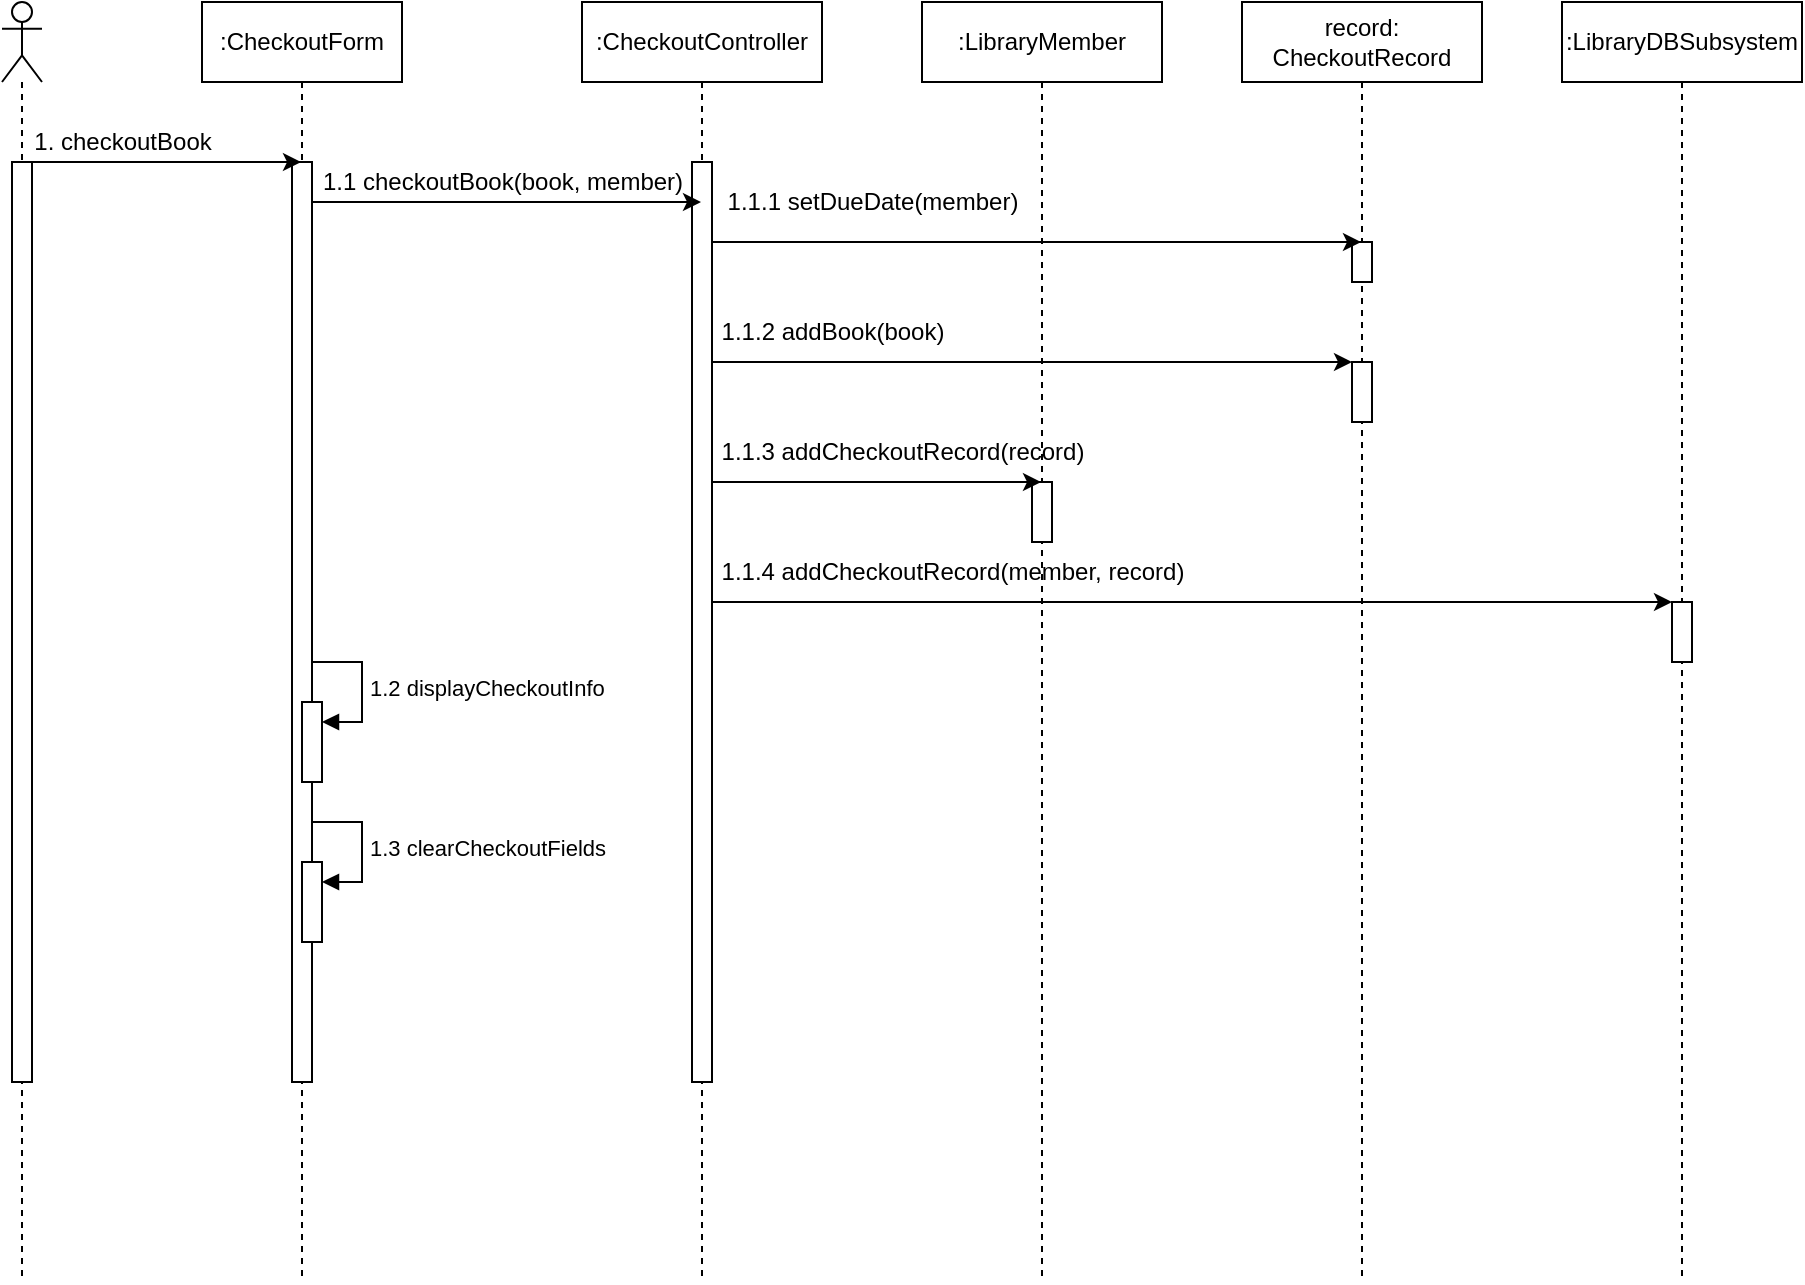 <mxfile version="20.8.23" type="device"><diagram id="7L-9q9wSxoPuMvvgaa16" name="Page-1"><mxGraphModel dx="1194" dy="716" grid="1" gridSize="10" guides="1" tooltips="1" connect="1" arrows="1" fold="1" page="1" pageScale="1" pageWidth="850" pageHeight="1100" math="0" shadow="0"><root><mxCell id="0"/><mxCell id="1" parent="0"/><mxCell id="CeP9ZcYIE4jAismD4_qO-4" value=":CheckoutForm" style="shape=umlLifeline;perimeter=lifelinePerimeter;whiteSpace=wrap;html=1;container=1;dropTarget=0;collapsible=0;recursiveResize=0;outlineConnect=0;portConstraint=eastwest;newEdgeStyle={&quot;edgeStyle&quot;:&quot;elbowEdgeStyle&quot;,&quot;elbow&quot;:&quot;vertical&quot;,&quot;curved&quot;:0,&quot;rounded&quot;:0};" vertex="1" parent="1"><mxGeometry x="200" y="80" width="100" height="640" as="geometry"/></mxCell><mxCell id="CeP9ZcYIE4jAismD4_qO-13" value="" style="html=1;points=[];perimeter=orthogonalPerimeter;outlineConnect=0;targetShapes=umlLifeline;portConstraint=eastwest;newEdgeStyle={&quot;edgeStyle&quot;:&quot;elbowEdgeStyle&quot;,&quot;elbow&quot;:&quot;vertical&quot;,&quot;curved&quot;:0,&quot;rounded&quot;:0};" vertex="1" parent="CeP9ZcYIE4jAismD4_qO-4"><mxGeometry x="45" y="80" width="10" height="460" as="geometry"/></mxCell><mxCell id="CeP9ZcYIE4jAismD4_qO-26" value="" style="html=1;points=[];perimeter=orthogonalPerimeter;outlineConnect=0;targetShapes=umlLifeline;portConstraint=eastwest;newEdgeStyle={&quot;edgeStyle&quot;:&quot;elbowEdgeStyle&quot;,&quot;elbow&quot;:&quot;vertical&quot;,&quot;curved&quot;:0,&quot;rounded&quot;:0};" vertex="1" parent="CeP9ZcYIE4jAismD4_qO-4"><mxGeometry x="50" y="350" width="10" height="40" as="geometry"/></mxCell><mxCell id="CeP9ZcYIE4jAismD4_qO-27" value="1.2 displayCheckoutInfo" style="html=1;align=left;spacingLeft=2;endArrow=block;rounded=0;edgeStyle=orthogonalEdgeStyle;curved=0;rounded=0;" edge="1" target="CeP9ZcYIE4jAismD4_qO-26" parent="CeP9ZcYIE4jAismD4_qO-4"><mxGeometry relative="1" as="geometry"><mxPoint x="55" y="330" as="sourcePoint"/><Array as="points"><mxPoint x="80" y="360"/></Array></mxGeometry></mxCell><mxCell id="CeP9ZcYIE4jAismD4_qO-28" value="" style="html=1;points=[];perimeter=orthogonalPerimeter;outlineConnect=0;targetShapes=umlLifeline;portConstraint=eastwest;newEdgeStyle={&quot;edgeStyle&quot;:&quot;elbowEdgeStyle&quot;,&quot;elbow&quot;:&quot;vertical&quot;,&quot;curved&quot;:0,&quot;rounded&quot;:0};" vertex="1" parent="CeP9ZcYIE4jAismD4_qO-4"><mxGeometry x="50" y="430" width="10" height="40" as="geometry"/></mxCell><mxCell id="CeP9ZcYIE4jAismD4_qO-29" value="1.3 clearCheckoutFields" style="html=1;align=left;spacingLeft=2;endArrow=block;rounded=0;edgeStyle=orthogonalEdgeStyle;curved=0;rounded=0;" edge="1" target="CeP9ZcYIE4jAismD4_qO-28" parent="CeP9ZcYIE4jAismD4_qO-4"><mxGeometry relative="1" as="geometry"><mxPoint x="55" y="410" as="sourcePoint"/><Array as="points"><mxPoint x="80" y="440"/></Array></mxGeometry></mxCell><mxCell id="CeP9ZcYIE4jAismD4_qO-5" value="" style="shape=umlLifeline;perimeter=lifelinePerimeter;whiteSpace=wrap;html=1;container=1;dropTarget=0;collapsible=0;recursiveResize=0;outlineConnect=0;portConstraint=eastwest;newEdgeStyle={&quot;edgeStyle&quot;:&quot;elbowEdgeStyle&quot;,&quot;elbow&quot;:&quot;vertical&quot;,&quot;curved&quot;:0,&quot;rounded&quot;:0};participant=umlActor;" vertex="1" parent="1"><mxGeometry x="100" y="80" width="20" height="640" as="geometry"/></mxCell><mxCell id="CeP9ZcYIE4jAismD4_qO-7" value="" style="html=1;points=[];perimeter=orthogonalPerimeter;outlineConnect=0;targetShapes=umlLifeline;portConstraint=eastwest;newEdgeStyle={&quot;edgeStyle&quot;:&quot;elbowEdgeStyle&quot;,&quot;elbow&quot;:&quot;vertical&quot;,&quot;curved&quot;:0,&quot;rounded&quot;:0};" vertex="1" parent="CeP9ZcYIE4jAismD4_qO-5"><mxGeometry x="5" y="80" width="10" height="460" as="geometry"/></mxCell><mxCell id="CeP9ZcYIE4jAismD4_qO-6" value=":CheckoutController" style="shape=umlLifeline;perimeter=lifelinePerimeter;whiteSpace=wrap;html=1;container=1;dropTarget=0;collapsible=0;recursiveResize=0;outlineConnect=0;portConstraint=eastwest;newEdgeStyle={&quot;edgeStyle&quot;:&quot;elbowEdgeStyle&quot;,&quot;elbow&quot;:&quot;vertical&quot;,&quot;curved&quot;:0,&quot;rounded&quot;:0};" vertex="1" parent="1"><mxGeometry x="390" y="80" width="120" height="640" as="geometry"/></mxCell><mxCell id="CeP9ZcYIE4jAismD4_qO-14" value="" style="html=1;points=[];perimeter=orthogonalPerimeter;outlineConnect=0;targetShapes=umlLifeline;portConstraint=eastwest;newEdgeStyle={&quot;edgeStyle&quot;:&quot;elbowEdgeStyle&quot;,&quot;elbow&quot;:&quot;vertical&quot;,&quot;curved&quot;:0,&quot;rounded&quot;:0};" vertex="1" parent="CeP9ZcYIE4jAismD4_qO-6"><mxGeometry x="55" y="80" width="10" height="460" as="geometry"/></mxCell><mxCell id="CeP9ZcYIE4jAismD4_qO-8" value=":LibraryMember" style="shape=umlLifeline;perimeter=lifelinePerimeter;whiteSpace=wrap;html=1;container=1;dropTarget=0;collapsible=0;recursiveResize=0;outlineConnect=0;portConstraint=eastwest;newEdgeStyle={&quot;edgeStyle&quot;:&quot;elbowEdgeStyle&quot;,&quot;elbow&quot;:&quot;vertical&quot;,&quot;curved&quot;:0,&quot;rounded&quot;:0};" vertex="1" parent="1"><mxGeometry x="560" y="80" width="120" height="640" as="geometry"/></mxCell><mxCell id="CeP9ZcYIE4jAismD4_qO-12" value="" style="html=1;points=[];perimeter=orthogonalPerimeter;outlineConnect=0;targetShapes=umlLifeline;portConstraint=eastwest;newEdgeStyle={&quot;edgeStyle&quot;:&quot;elbowEdgeStyle&quot;,&quot;elbow&quot;:&quot;vertical&quot;,&quot;curved&quot;:0,&quot;rounded&quot;:0};" vertex="1" parent="CeP9ZcYIE4jAismD4_qO-8"><mxGeometry x="55" y="240" width="10" height="30" as="geometry"/></mxCell><mxCell id="CeP9ZcYIE4jAismD4_qO-9" value="record: CheckoutRecord" style="shape=umlLifeline;perimeter=lifelinePerimeter;whiteSpace=wrap;html=1;container=1;dropTarget=0;collapsible=0;recursiveResize=0;outlineConnect=0;portConstraint=eastwest;newEdgeStyle={&quot;edgeStyle&quot;:&quot;elbowEdgeStyle&quot;,&quot;elbow&quot;:&quot;vertical&quot;,&quot;curved&quot;:0,&quot;rounded&quot;:0};" vertex="1" parent="1"><mxGeometry x="720" y="80" width="120" height="640" as="geometry"/></mxCell><mxCell id="CeP9ZcYIE4jAismD4_qO-15" value="" style="html=1;points=[];perimeter=orthogonalPerimeter;outlineConnect=0;targetShapes=umlLifeline;portConstraint=eastwest;newEdgeStyle={&quot;edgeStyle&quot;:&quot;elbowEdgeStyle&quot;,&quot;elbow&quot;:&quot;vertical&quot;,&quot;curved&quot;:0,&quot;rounded&quot;:0};" vertex="1" parent="CeP9ZcYIE4jAismD4_qO-9"><mxGeometry x="55" y="120" width="10" height="20" as="geometry"/></mxCell><mxCell id="CeP9ZcYIE4jAismD4_qO-33" value="" style="html=1;points=[];perimeter=orthogonalPerimeter;outlineConnect=0;targetShapes=umlLifeline;portConstraint=eastwest;newEdgeStyle={&quot;edgeStyle&quot;:&quot;elbowEdgeStyle&quot;,&quot;elbow&quot;:&quot;vertical&quot;,&quot;curved&quot;:0,&quot;rounded&quot;:0};" vertex="1" parent="CeP9ZcYIE4jAismD4_qO-9"><mxGeometry x="55" y="180" width="10" height="30" as="geometry"/></mxCell><mxCell id="CeP9ZcYIE4jAismD4_qO-10" value=":LibraryDBSubsystem" style="shape=umlLifeline;perimeter=lifelinePerimeter;whiteSpace=wrap;html=1;container=1;dropTarget=0;collapsible=0;recursiveResize=0;outlineConnect=0;portConstraint=eastwest;newEdgeStyle={&quot;edgeStyle&quot;:&quot;elbowEdgeStyle&quot;,&quot;elbow&quot;:&quot;vertical&quot;,&quot;curved&quot;:0,&quot;rounded&quot;:0};" vertex="1" parent="1"><mxGeometry x="880" y="80" width="120" height="640" as="geometry"/></mxCell><mxCell id="CeP9ZcYIE4jAismD4_qO-16" value="" style="html=1;points=[];perimeter=orthogonalPerimeter;outlineConnect=0;targetShapes=umlLifeline;portConstraint=eastwest;newEdgeStyle={&quot;edgeStyle&quot;:&quot;elbowEdgeStyle&quot;,&quot;elbow&quot;:&quot;vertical&quot;,&quot;curved&quot;:0,&quot;rounded&quot;:0};" vertex="1" parent="CeP9ZcYIE4jAismD4_qO-10"><mxGeometry x="55" y="300" width="10" height="30" as="geometry"/></mxCell><mxCell id="CeP9ZcYIE4jAismD4_qO-17" style="edgeStyle=elbowEdgeStyle;rounded=0;orthogonalLoop=1;jettySize=auto;html=1;elbow=vertical;curved=0;" edge="1" parent="1" source="CeP9ZcYIE4jAismD4_qO-7" target="CeP9ZcYIE4jAismD4_qO-4"><mxGeometry relative="1" as="geometry"><Array as="points"><mxPoint x="180" y="160"/></Array></mxGeometry></mxCell><mxCell id="CeP9ZcYIE4jAismD4_qO-18" value="1. checkoutBook" style="text;html=1;align=center;verticalAlign=middle;resizable=0;points=[];autosize=1;strokeColor=none;fillColor=none;" vertex="1" parent="1"><mxGeometry x="105" y="135" width="110" height="30" as="geometry"/></mxCell><mxCell id="CeP9ZcYIE4jAismD4_qO-19" style="edgeStyle=elbowEdgeStyle;rounded=0;orthogonalLoop=1;jettySize=auto;html=1;elbow=vertical;curved=0;" edge="1" parent="1" source="CeP9ZcYIE4jAismD4_qO-13" target="CeP9ZcYIE4jAismD4_qO-6"><mxGeometry relative="1" as="geometry"><Array as="points"><mxPoint x="320" y="180"/></Array></mxGeometry></mxCell><mxCell id="CeP9ZcYIE4jAismD4_qO-20" value="1.1 checkoutBook(book, member)" style="text;html=1;align=center;verticalAlign=middle;resizable=0;points=[];autosize=1;strokeColor=none;fillColor=none;" vertex="1" parent="1"><mxGeometry x="250" y="155" width="200" height="30" as="geometry"/></mxCell><mxCell id="CeP9ZcYIE4jAismD4_qO-31" style="edgeStyle=elbowEdgeStyle;rounded=0;orthogonalLoop=1;jettySize=auto;html=1;elbow=vertical;curved=0;" edge="1" parent="1" source="CeP9ZcYIE4jAismD4_qO-14" target="CeP9ZcYIE4jAismD4_qO-9"><mxGeometry relative="1" as="geometry"><Array as="points"><mxPoint x="590" y="200"/></Array></mxGeometry></mxCell><mxCell id="CeP9ZcYIE4jAismD4_qO-32" value="1.1.1 setDueDate(member)" style="text;html=1;align=center;verticalAlign=middle;resizable=0;points=[];autosize=1;strokeColor=none;fillColor=none;" vertex="1" parent="1"><mxGeometry x="450" y="165" width="170" height="30" as="geometry"/></mxCell><mxCell id="CeP9ZcYIE4jAismD4_qO-34" style="edgeStyle=elbowEdgeStyle;rounded=0;orthogonalLoop=1;jettySize=auto;html=1;elbow=vertical;curved=0;" edge="1" parent="1" source="CeP9ZcYIE4jAismD4_qO-14" target="CeP9ZcYIE4jAismD4_qO-33"><mxGeometry relative="1" as="geometry"><Array as="points"><mxPoint x="640" y="260"/></Array></mxGeometry></mxCell><mxCell id="CeP9ZcYIE4jAismD4_qO-35" value="1.1.2 addBook(book)" style="text;html=1;align=center;verticalAlign=middle;resizable=0;points=[];autosize=1;strokeColor=none;fillColor=none;" vertex="1" parent="1"><mxGeometry x="450" y="230" width="130" height="30" as="geometry"/></mxCell><mxCell id="CeP9ZcYIE4jAismD4_qO-36" style="edgeStyle=elbowEdgeStyle;rounded=0;orthogonalLoop=1;jettySize=auto;html=1;elbow=vertical;curved=0;" edge="1" parent="1" source="CeP9ZcYIE4jAismD4_qO-14" target="CeP9ZcYIE4jAismD4_qO-8"><mxGeometry relative="1" as="geometry"><Array as="points"><mxPoint x="530" y="320"/></Array></mxGeometry></mxCell><mxCell id="CeP9ZcYIE4jAismD4_qO-37" value="1.1.3 addCheckoutRecord(record)" style="text;html=1;align=center;verticalAlign=middle;resizable=0;points=[];autosize=1;strokeColor=none;fillColor=none;" vertex="1" parent="1"><mxGeometry x="450" y="290" width="200" height="30" as="geometry"/></mxCell><mxCell id="CeP9ZcYIE4jAismD4_qO-38" style="edgeStyle=elbowEdgeStyle;rounded=0;orthogonalLoop=1;jettySize=auto;html=1;elbow=vertical;curved=0;" edge="1" parent="1" source="CeP9ZcYIE4jAismD4_qO-14" target="CeP9ZcYIE4jAismD4_qO-16"><mxGeometry relative="1" as="geometry"><Array as="points"><mxPoint x="710" y="380"/></Array></mxGeometry></mxCell><mxCell id="CeP9ZcYIE4jAismD4_qO-39" value="1.1.4 addCheckoutRecord(member, record)" style="text;html=1;align=center;verticalAlign=middle;resizable=0;points=[];autosize=1;strokeColor=none;fillColor=none;" vertex="1" parent="1"><mxGeometry x="450" y="350" width="250" height="30" as="geometry"/></mxCell></root></mxGraphModel></diagram></mxfile>